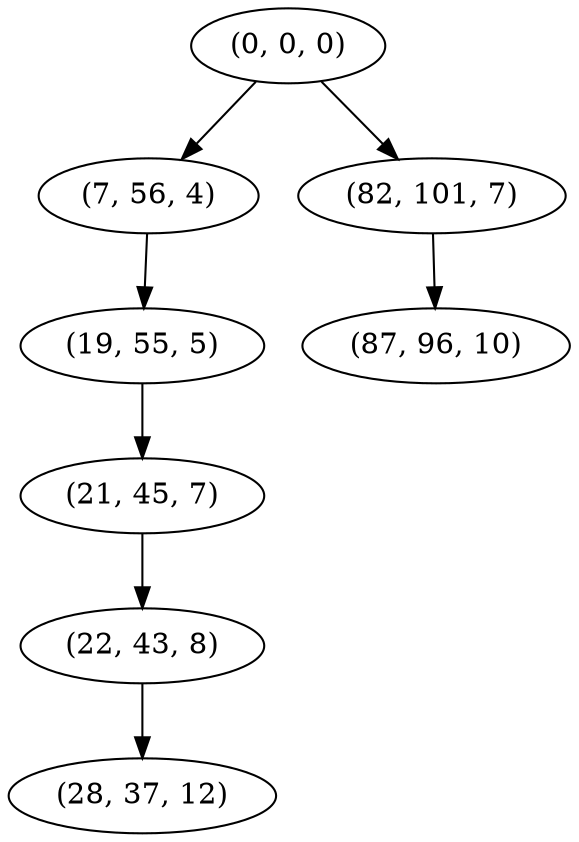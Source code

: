 digraph tree {
    "(0, 0, 0)";
    "(7, 56, 4)";
    "(19, 55, 5)";
    "(21, 45, 7)";
    "(22, 43, 8)";
    "(28, 37, 12)";
    "(82, 101, 7)";
    "(87, 96, 10)";
    "(0, 0, 0)" -> "(7, 56, 4)";
    "(0, 0, 0)" -> "(82, 101, 7)";
    "(7, 56, 4)" -> "(19, 55, 5)";
    "(19, 55, 5)" -> "(21, 45, 7)";
    "(21, 45, 7)" -> "(22, 43, 8)";
    "(22, 43, 8)" -> "(28, 37, 12)";
    "(82, 101, 7)" -> "(87, 96, 10)";
}
